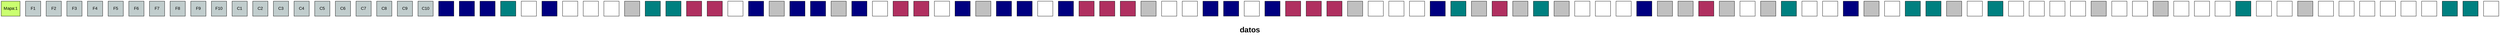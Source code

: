 digraph G{
    node[shape=box, width=0.7, height=0.7, fontname="Arial", fillcolor="white", style=filled]
    edge[style = "bold"]
    node[label = "Mapa:1" fillcolor="darkolivegreen1" pos = "-1,1!"]raiz;label = "
datos" 
fontname="Arial Black" 
fontsize="25pt" 

                    

	node[label = "F1" fillcolor="azure3" pos="-1,-0!" shape=box]x1;
	node[label = "F2" fillcolor="azure3" pos="-1,-1!" shape=box]x2;
	node[label = "F3" fillcolor="azure3" pos="-1,-2!" shape=box]x3;
	node[label = "F4" fillcolor="azure3" pos="-1,-3!" shape=box]x4;
	node[label = "F5" fillcolor="azure3" pos="-1,-4!" shape=box]x5;
	node[label = "F6" fillcolor="azure3" pos="-1,-5!" shape=box]x6;
	node[label = "F7" fillcolor="azure3" pos="-1,-6!" shape=box]x7;
	node[label = "F8" fillcolor="azure3" pos="-1,-7!" shape=box]x8;
	node[label = "F9" fillcolor="azure3" pos="-1,-8!" shape=box]x9;
	node[label = "F10" fillcolor="azure3" pos="-1,-9!" shape=box]x10;
	node[label = "C1" fillcolor="azure3" pos = "0,1!" shape=box]y1;
	node[label = "C2" fillcolor="azure3" pos = "1,1!" shape=box]y2;
	node[label = "C3" fillcolor="azure3" pos = "2,1!" shape=box]y3;
	node[label = "C4" fillcolor="azure3" pos = "3,1!" shape=box]y4;
	node[label = "C5" fillcolor="azure3" pos = "4,1!" shape=box]y5;
	node[label = "C6" fillcolor="azure3" pos = "5,1!" shape=box]y6;
	node[label = "C7" fillcolor="azure3" pos = "6,1!" shape=box]y7;
	node[label = "C8" fillcolor="azure3" pos = "7,1!" shape=box]y8;
	node[label = "C9" fillcolor="azure3" pos = "8,1!" shape=box]y9;
	node[label = "C10" fillcolor="azure3" pos = "9,1!" shape=box]y10;
	node[label=" " fillcolor="Navy" pos="0,-0!" shape=box]i1_1;
	node[label=" " fillcolor="Navy" pos="1,-0!" shape=box]i1_2;
	node[label=" " fillcolor="Navy" pos="2,-0!" shape=box]i1_3;
	node[label=" " fillcolor="Teal" pos="3,-0!" shape=box]i1_4;
	node[label=" " fillcolor="white" pos="4,-0!" shape=box]i1_5;
	node[label=" " fillcolor="Navy" pos="5,-0!" shape=box]i1_6;
	node[label=" " fillcolor="white" pos="6,-0!" shape=box]i1_7;
	node[label=" " fillcolor="white" pos="7,-0!" shape=box]i1_8;
	node[label=" " fillcolor="white" pos="8,-0!" shape=box]i1_9;
	node[label=" " fillcolor="Gray" pos="9,-0!" shape=box]i1_10;
	node[label=" " fillcolor="Teal" pos="0,-1!" shape=box]i2_1;
	node[label=" " fillcolor="Teal" pos="1,-1!" shape=box]i2_2;
	node[label=" " fillcolor="Maroon" pos="2,-1!" shape=box]i2_3;
	node[label=" " fillcolor="Maroon" pos="3,-1!" shape=box]i2_4;
	node[label=" " fillcolor="white" pos="4,-1!" shape=box]i2_5;
	node[label=" " fillcolor="Navy" pos="5,-1!" shape=box]i2_6;
	node[label=" " fillcolor="Gray" pos="6,-1!" shape=box]i2_7;
	node[label=" " fillcolor="Navy" pos="7,-1!" shape=box]i2_8;
	node[label=" " fillcolor="Navy" pos="8,-1!" shape=box]i2_9;
	node[label=" " fillcolor="Gray" pos="9,-1!" shape=box]i2_10;
	node[label=" " fillcolor="Navy" pos="0,-2!" shape=box]i3_1;
	node[label=" " fillcolor="white" pos="1,-2!" shape=box]i3_2;
	node[label=" " fillcolor="Maroon" pos="2,-2!" shape=box]i3_3;
	node[label=" " fillcolor="Maroon" pos="3,-2!" shape=box]i3_4;
	node[label=" " fillcolor="white" pos="4,-2!" shape=box]i3_5;
	node[label=" " fillcolor="Navy" pos="5,-2!" shape=box]i3_6;
	node[label=" " fillcolor="Gray" pos="6,-2!" shape=box]i3_7;
	node[label=" " fillcolor="Navy" pos="7,-2!" shape=box]i3_8;
	node[label=" " fillcolor="Navy" pos="8,-2!" shape=box]i3_9;
	node[label=" " fillcolor="white" pos="9,-2!" shape=box]i3_10;
	node[label=" " fillcolor="Navy" pos="0,-3!" shape=box]i4_1;
	node[label=" " fillcolor="Maroon" pos="1,-3!" shape=box]i4_2;
	node[label=" " fillcolor="Maroon" pos="2,-3!" shape=box]i4_3;
	node[label=" " fillcolor="Maroon" pos="3,-3!" shape=box]i4_4;
	node[label=" " fillcolor="Gray" pos="4,-3!" shape=box]i4_5;
	node[label=" " fillcolor="white" pos="5,-3!" shape=box]i4_6;
	node[label=" " fillcolor="white" pos="6,-3!" shape=box]i4_7;
	node[label=" " fillcolor="Navy" pos="7,-3!" shape=box]i4_8;
	node[label=" " fillcolor="Navy" pos="8,-3!" shape=box]i4_9;
	node[label=" " fillcolor="white" pos="9,-3!" shape=box]i4_10;
	node[label=" " fillcolor="Navy" pos="0,-4!" shape=box]i5_1;
	node[label=" " fillcolor="Maroon" pos="1,-4!" shape=box]i5_2;
	node[label=" " fillcolor="Maroon" pos="2,-4!" shape=box]i5_3;
	node[label=" " fillcolor="Maroon" pos="3,-4!" shape=box]i5_4;
	node[label=" " fillcolor="Gray" pos="4,-4!" shape=box]i5_5;
	node[label=" " fillcolor="white" pos="5,-4!" shape=box]i5_6;
	node[label=" " fillcolor="white" pos="6,-4!" shape=box]i5_7;
	node[label=" " fillcolor="white" pos="7,-4!" shape=box]i5_8;
	node[label=" " fillcolor="Navy" pos="8,-4!" shape=box]i5_9;
	node[label=" " fillcolor="Teal" pos="9,-4!" shape=box]i5_10;
	node[label=" " fillcolor="Gray" pos="0,-5!" shape=box]i6_1;
	node[label=" " fillcolor="Maroon" pos="1,-5!" shape=box]i6_2;
	node[label=" " fillcolor="Gray" pos="2,-5!" shape=box]i6_3;
	node[label=" " fillcolor="Teal" pos="3,-5!" shape=box]i6_4;
	node[label=" " fillcolor="Gray" pos="4,-5!" shape=box]i6_5;
	node[label=" " fillcolor="white" pos="5,-5!" shape=box]i6_6;
	node[label=" " fillcolor="white" pos="6,-5!" shape=box]i6_7;
	node[label=" " fillcolor="white" pos="7,-5!" shape=box]i6_8;
	node[label=" " fillcolor="Navy" pos="8,-5!" shape=box]i6_9;
	node[label=" " fillcolor="Gray" pos="9,-5!" shape=box]i6_10;
	node[label=" " fillcolor="Gray" pos="0,-6!" shape=box]i7_1;
	node[label=" " fillcolor="Maroon" pos="1,-6!" shape=box]i7_2;
	node[label=" " fillcolor="Gray" pos="2,-6!" shape=box]i7_3;
	node[label=" " fillcolor="white" pos="3,-6!" shape=box]i7_4;
	node[label=" " fillcolor="Gray" pos="4,-6!" shape=box]i7_5;
	node[label=" " fillcolor="Teal" pos="5,-6!" shape=box]i7_6;
	node[label=" " fillcolor="white" pos="6,-6!" shape=box]i7_7;
	node[label=" " fillcolor="white" pos="7,-6!" shape=box]i7_8;
	node[label=" " fillcolor="Navy" pos="8,-6!" shape=box]i7_9;
	node[label=" " fillcolor="Gray" pos="9,-6!" shape=box]i7_10;
	node[label=" " fillcolor="white" pos="0,-7!" shape=box]i8_1;
	node[label=" " fillcolor="Teal" pos="1,-7!" shape=box]i8_2;
	node[label=" " fillcolor="Teal" pos="2,-7!" shape=box]i8_3;
	node[label=" " fillcolor="Gray" pos="3,-7!" shape=box]i8_4;
	node[label=" " fillcolor="white" pos="4,-7!" shape=box]i8_5;
	node[label=" " fillcolor="Teal" pos="5,-7!" shape=box]i8_6;
	node[label=" " fillcolor="white" pos="6,-7!" shape=box]i8_7;
	node[label=" " fillcolor="white" pos="7,-7!" shape=box]i8_8;
	node[label=" " fillcolor="white" pos="8,-7!" shape=box]i8_9;
	node[label=" " fillcolor="white" pos="9,-7!" shape=box]i8_10;
	node[label=" " fillcolor="Gray" pos="0,-8!" shape=box]i9_1;
	node[label=" " fillcolor="white" pos="1,-8!" shape=box]i9_2;
	node[label=" " fillcolor="white" pos="2,-8!" shape=box]i9_3;
	node[label=" " fillcolor="Gray" pos="3,-8!" shape=box]i9_4;
	node[label=" " fillcolor="white" pos="4,-8!" shape=box]i9_5;
	node[label=" " fillcolor="white" pos="5,-8!" shape=box]i9_6;
	node[label=" " fillcolor="white" pos="6,-8!" shape=box]i9_7;
	node[label=" " fillcolor="Teal" pos="7,-8!" shape=box]i9_8;
	node[label=" " fillcolor="white" pos="8,-8!" shape=box]i9_9;
	node[label=" " fillcolor="white" pos="9,-8!" shape=box]i9_10;
	node[label=" " fillcolor="Gray" pos="0,-9!" shape=box]i10_1;
	node[label=" " fillcolor="white" pos="1,-9!" shape=box]i10_2;
	node[label=" " fillcolor="white" pos="2,-9!" shape=box]i10_3;
	node[label=" " fillcolor="white" pos="3,-9!" shape=box]i10_4;
	node[label=" " fillcolor="white" pos="4,-9!" shape=box]i10_5;
	node[label=" " fillcolor="white" pos="5,-9!" shape=box]i10_6;
	node[label=" " fillcolor="white" pos="6,-9!" shape=box]i10_7;
	node[label=" " fillcolor="Teal" pos="7,-9!" shape=box]i10_8;
	node[label=" " fillcolor="Teal" pos="8,-9!" shape=box]i10_9;
	node[label=" " fillcolor="white" pos="9,-9!" shape=box]i10_10;
}